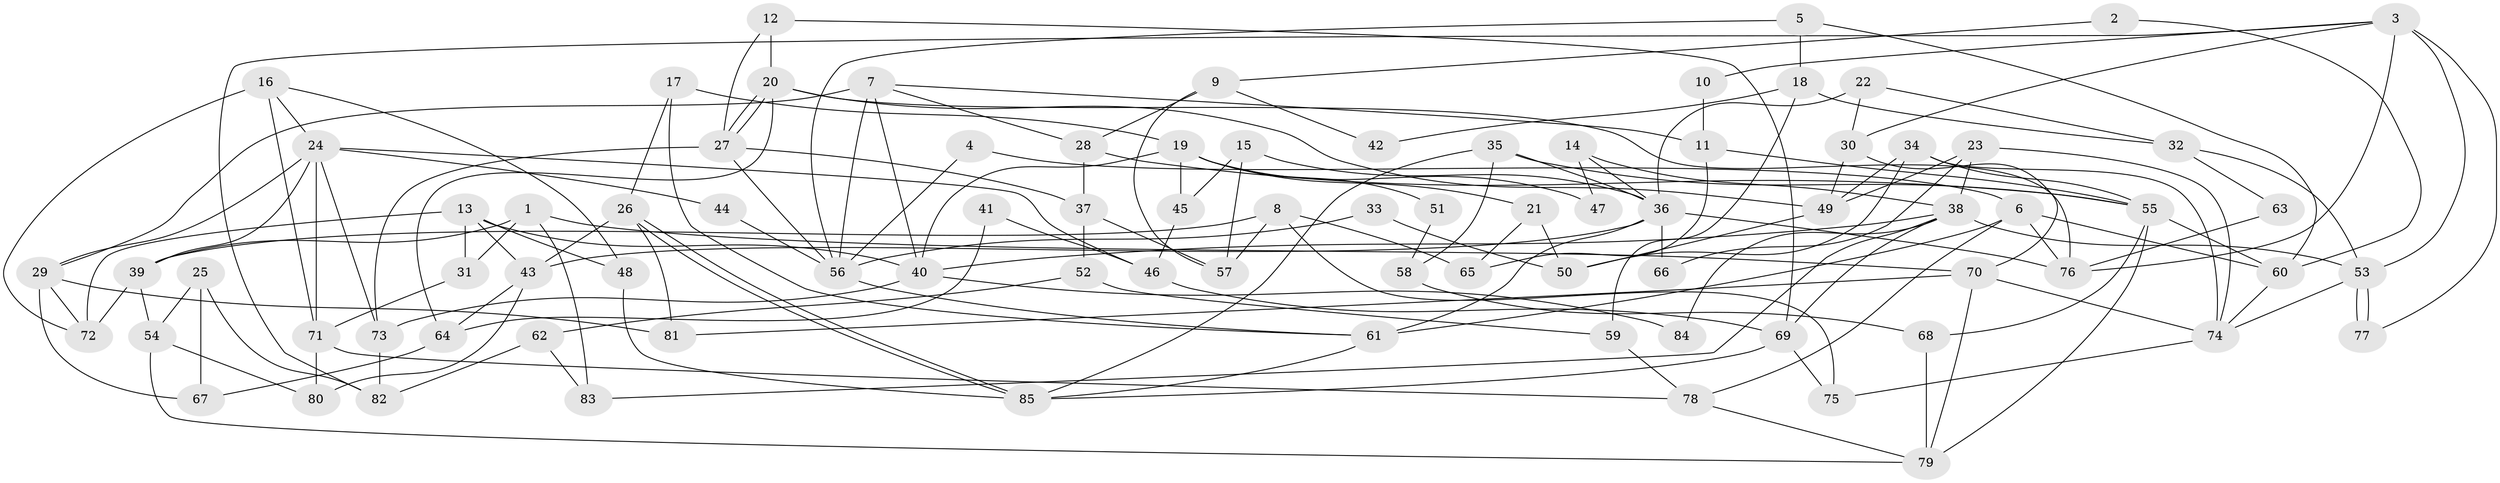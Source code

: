 // coarse degree distribution, {2: 0.19047619047619047, 5: 0.19047619047619047, 6: 0.09523809523809523, 3: 0.14285714285714285, 4: 0.21428571428571427, 7: 0.09523809523809523, 12: 0.023809523809523808, 9: 0.023809523809523808, 15: 0.023809523809523808}
// Generated by graph-tools (version 1.1) at 2025/52/03/04/25 21:52:09]
// undirected, 85 vertices, 170 edges
graph export_dot {
graph [start="1"]
  node [color=gray90,style=filled];
  1;
  2;
  3;
  4;
  5;
  6;
  7;
  8;
  9;
  10;
  11;
  12;
  13;
  14;
  15;
  16;
  17;
  18;
  19;
  20;
  21;
  22;
  23;
  24;
  25;
  26;
  27;
  28;
  29;
  30;
  31;
  32;
  33;
  34;
  35;
  36;
  37;
  38;
  39;
  40;
  41;
  42;
  43;
  44;
  45;
  46;
  47;
  48;
  49;
  50;
  51;
  52;
  53;
  54;
  55;
  56;
  57;
  58;
  59;
  60;
  61;
  62;
  63;
  64;
  65;
  66;
  67;
  68;
  69;
  70;
  71;
  72;
  73;
  74;
  75;
  76;
  77;
  78;
  79;
  80;
  81;
  82;
  83;
  84;
  85;
  1 -- 70;
  1 -- 39;
  1 -- 31;
  1 -- 83;
  2 -- 60;
  2 -- 9;
  3 -- 53;
  3 -- 76;
  3 -- 10;
  3 -- 30;
  3 -- 77;
  3 -- 82;
  4 -- 56;
  4 -- 6;
  5 -- 60;
  5 -- 18;
  5 -- 56;
  6 -- 76;
  6 -- 61;
  6 -- 60;
  6 -- 78;
  7 -- 40;
  7 -- 29;
  7 -- 11;
  7 -- 28;
  7 -- 56;
  8 -- 57;
  8 -- 39;
  8 -- 65;
  8 -- 75;
  9 -- 57;
  9 -- 28;
  9 -- 42;
  10 -- 11;
  11 -- 55;
  11 -- 65;
  12 -- 20;
  12 -- 27;
  12 -- 69;
  13 -- 48;
  13 -- 72;
  13 -- 31;
  13 -- 40;
  13 -- 43;
  14 -- 38;
  14 -- 36;
  14 -- 47;
  15 -- 45;
  15 -- 36;
  15 -- 57;
  16 -- 24;
  16 -- 72;
  16 -- 48;
  16 -- 71;
  17 -- 61;
  17 -- 26;
  17 -- 19;
  18 -- 32;
  18 -- 59;
  18 -- 42;
  19 -- 40;
  19 -- 21;
  19 -- 45;
  19 -- 47;
  19 -- 51;
  20 -- 27;
  20 -- 27;
  20 -- 49;
  20 -- 64;
  20 -- 76;
  21 -- 65;
  21 -- 50;
  22 -- 30;
  22 -- 36;
  22 -- 32;
  23 -- 74;
  23 -- 38;
  23 -- 49;
  23 -- 66;
  24 -- 71;
  24 -- 73;
  24 -- 29;
  24 -- 39;
  24 -- 44;
  24 -- 46;
  25 -- 54;
  25 -- 82;
  25 -- 67;
  26 -- 85;
  26 -- 85;
  26 -- 81;
  26 -- 43;
  27 -- 56;
  27 -- 37;
  27 -- 73;
  28 -- 55;
  28 -- 37;
  29 -- 67;
  29 -- 72;
  29 -- 81;
  30 -- 49;
  30 -- 70;
  31 -- 71;
  32 -- 53;
  32 -- 63;
  33 -- 56;
  33 -- 50;
  34 -- 74;
  34 -- 50;
  34 -- 49;
  34 -- 55;
  35 -- 85;
  35 -- 55;
  35 -- 36;
  35 -- 58;
  36 -- 43;
  36 -- 61;
  36 -- 66;
  36 -- 76;
  37 -- 52;
  37 -- 57;
  38 -- 53;
  38 -- 69;
  38 -- 40;
  38 -- 83;
  38 -- 84;
  39 -- 54;
  39 -- 72;
  40 -- 73;
  40 -- 84;
  41 -- 46;
  41 -- 64;
  43 -- 64;
  43 -- 80;
  44 -- 56;
  45 -- 46;
  46 -- 69;
  48 -- 85;
  49 -- 50;
  51 -- 58;
  52 -- 62;
  52 -- 59;
  53 -- 74;
  53 -- 77;
  53 -- 77;
  54 -- 80;
  54 -- 79;
  55 -- 79;
  55 -- 60;
  55 -- 68;
  56 -- 61;
  58 -- 68;
  59 -- 78;
  60 -- 74;
  61 -- 85;
  62 -- 82;
  62 -- 83;
  63 -- 76;
  64 -- 67;
  68 -- 79;
  69 -- 85;
  69 -- 75;
  70 -- 74;
  70 -- 79;
  70 -- 81;
  71 -- 78;
  71 -- 80;
  73 -- 82;
  74 -- 75;
  78 -- 79;
}
